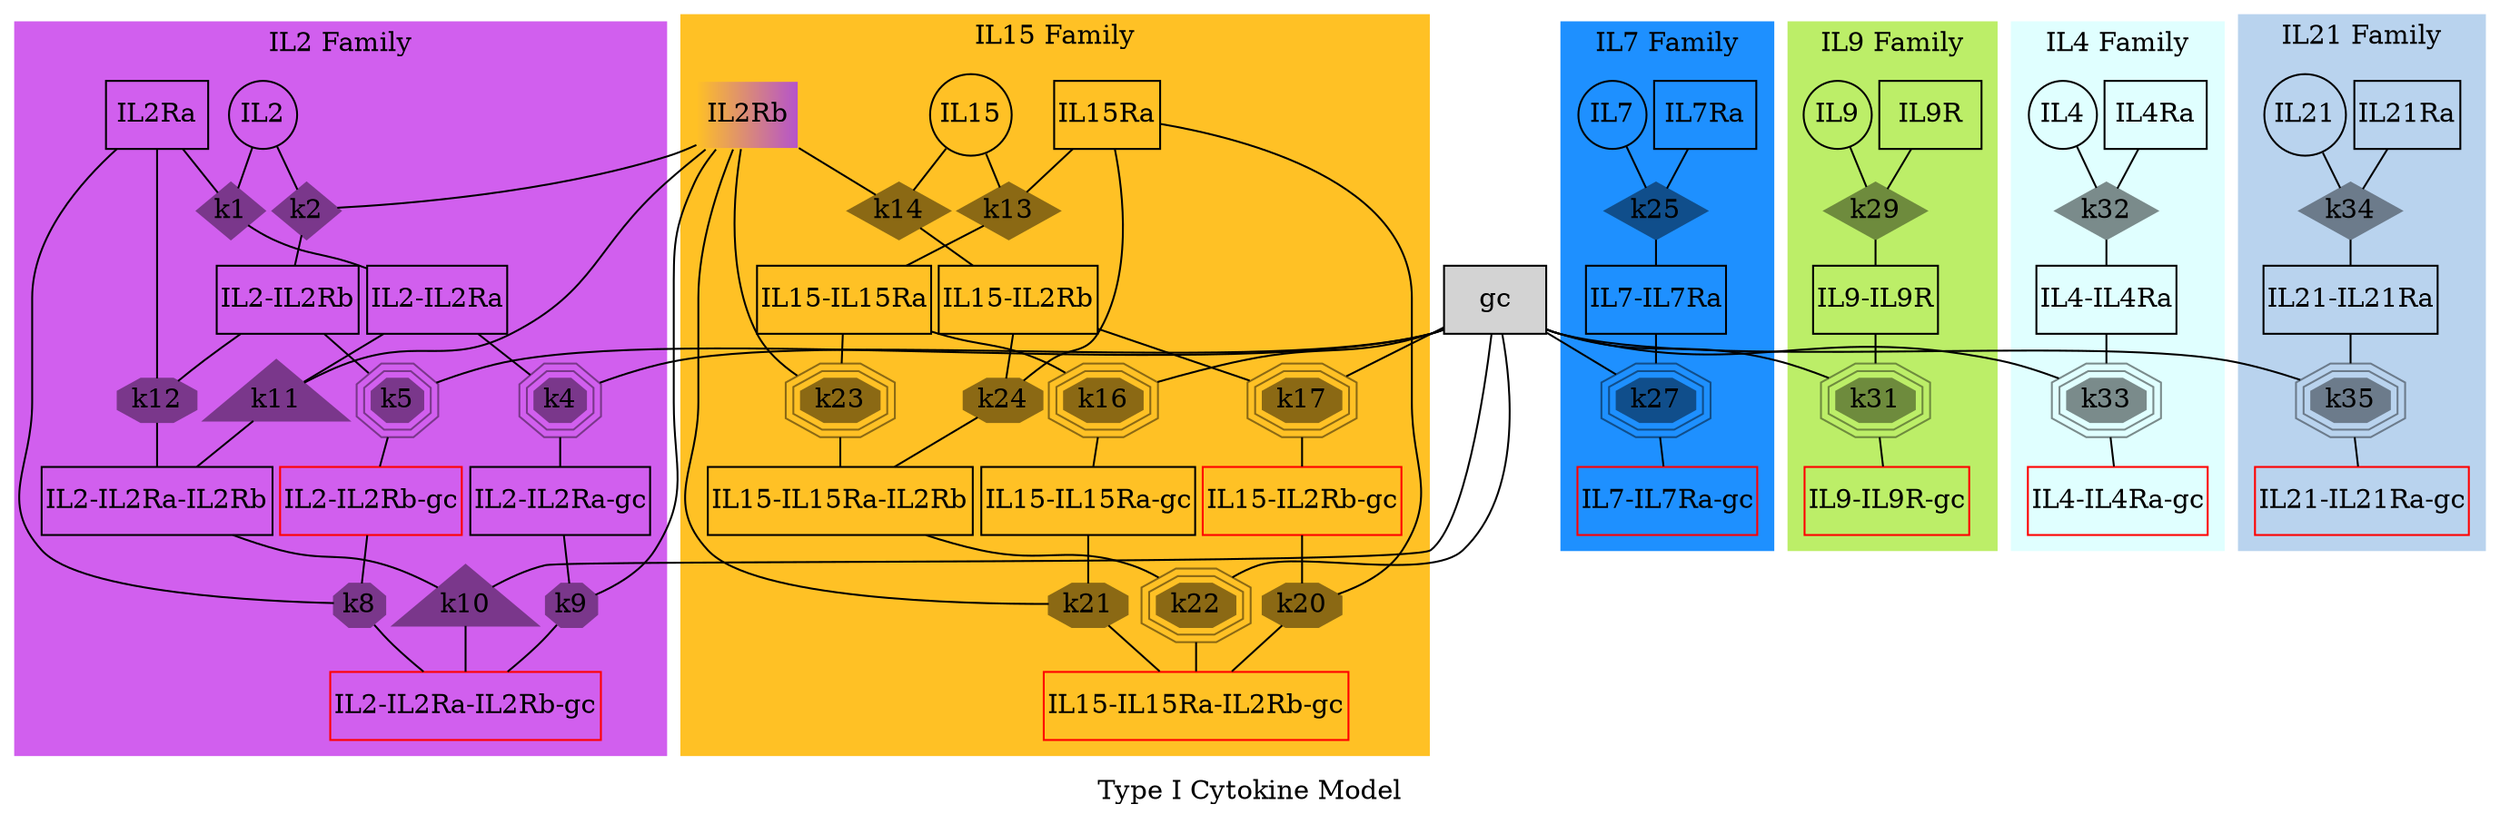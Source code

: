digraph cgamma_cytok {
    ratio = "compress";
    label = "Type I Cytokine Model";
    graph [pad=0, ranksep=0.2, nodesep=0.05];

    subgraph specises {
        node [margin=0.03];
        rank="max";
        "gc"    [shape=box, style=filled, BGCOLOR="white"];
    }

    subgraph species {
        node [margin=0.03];

        "IL2"   [shape=circle ];
        "IL2Ra" [shape=box   ];
        "IL2Rb" [shape=box, style=filled, color="goldenrod1:mediumorchid3"];
        "IL2-IL2Ra" [shape=box];
        "IL2-IL2Rb" [shape=box];
        "IL2-IL2Ra" [shape=box];
        "IL2-IL2Ra" [shape=box];
        "IL2-IL2Ra-IL2Rb" [shape=box ];
        "IL2-IL2Ra-gc" [shape=box ];
        "IL2-IL2Rb-gc" [shape=box, color=red ];
        "IL2-IL2Ra-IL2Rb-gc" [shape=box, color=red ];

        "IL15"  [shape=circle];
        "IL15Ra"    [shape=box];
        "IL15-IL15Ra"   [shape=box];
        "IL15-IL2Rb"    [shape=box];
        "IL15-IL15Ra-IL2Rb" [shape=box];
        "IL15-IL15Ra-gc"    [shape=box];
        "IL15-IL2Rb-gc" [shape=box, color=red];
        "IL15-IL15Ra-IL2Rb-gc"  [shape=box, color=red];

        "IL7"   [shape=circle];
        "IL7Ra" [shape=box];
        "IL7-IL7Ra" [shape=box];
        "IL7-IL7Ra-gc"  [shape=box, color=red];

        "IL9"   [shape=circle];
        "IL9R" [shape=box    ];
        "IL9-IL9R" [shape=box];
        "IL9-IL9R-gc" [shape=box, color=red ];

        "IL4"   [shape=circle];
        "IL4Ra" [shape=box    ];
        "IL4-IL4Ra" [shape=box];
        "IL4-IL4Ra-gc" [shape=box, color=red ];

        "IL21"   [shape=circle];
        "IL21Ra" [shape=box    ];
        "IL21-IL21Ra" [shape=box];
        "IL21-IL21Ra-gc" [shape=box, color=red ];
    }

    subgraph cluster_IL2 {
        style=filled;
    	color=mediumorchid2;
    	node [style=filled,color=mediumorchid4, margin=0];
        label= "IL2 Family"

        "k1" [shape=diamond,style=filled,height=.1,width=.1];
        "IL2" -> "k1" [dir=none,weight=1];
        "IL2Ra" -> "k1" [dir=none,weight=1];
        "k1" -> "IL2-IL2Ra" [dir=none, weight=2];

        "k2" [shape=diamond,style=filled,height=.1,width=.1];
        "IL2" -> "k2" [dir=none,weight=1];
        "IL2Rb" -> "k2" [dir=none,weight=1];
        "k2" -> "IL2-IL2Rb" [dir=none, weight=2];

        "k4" [shape=tripleoctagon,style=filled,height=.1,width=.1];
        "IL2-IL2Ra" -> "k4" [dir=none,weight=1];
        "gc" -> "k4" [dir=none,weight=1];
        "k4" -> "IL2-IL2Ra-gc" [dir=none, weight=2];

        "k5" [shape=tripleoctagon,style=filled,height=.1,width=.1];
        "IL2-IL2Rb" -> "k5" [dir=none,weight=1];
        "gc" -> "k5" [dir=none,weight=1];
        "k5" -> "IL2-IL2Rb-gc" [dir=none, weight=2];

        "k8" [shape=octagon,style=filled,height=.1,width=.1];
        "IL2-IL2Rb-gc" -> "k8" [dir=none,weight=1];
        "IL2Ra" -> "k8" [dir=none,weight=1];
        "k8" -> "IL2-IL2Ra-IL2Rb-gc" [dir=none, weight=2];

        "k9" [shape=octagon,style=filled,height=.1,width=.1];
        "IL2-IL2Ra-gc" -> "k9" [dir=none,weight=1];
        "IL2Rb" -> "k9" [dir=none,weight=1];
        "k9" -> "IL2-IL2Ra-IL2Rb-gc" [dir=none, weight=2];

        "k10" [shape=triangle,style=filled,height=.1,width=.04];
        "IL2-IL2Ra-IL2Rb" -> "k10" [dir=none,weight=1];
        "gc" -> "k10" [dir=none,weight=1];
        "k10" -> "IL2-IL2Ra-IL2Rb-gc" [dir=none, weight=2];

        "k11" [shape=triangle,style=filled,height=.1,width=.04];
        "IL2-IL2Ra" -> "k11" [dir=none,weight=1];
        "IL2Rb" -> "k11" [dir=none,weight=1];
        "k11" -> "IL2-IL2Ra-IL2Rb" [dir=none, weight=2];

        "k12" [shape=octagon,style=filled,height=.1,width=.1];
        "IL2-IL2Rb" -> "k12" [dir=none,weight=1];
        "IL2Ra" -> "k12" [dir=none,weight=1];
        "k12" -> "IL2-IL2Ra-IL2Rb" [dir=none, weight=2];
    }

    subgraph cluster_IL15 {
        style=filled;
    	color=goldenrod1;
    	node [style=filled,color=goldenrod4, margin=0];
        edge [dir=none, weight=1];
        label= "IL15 Family"

        "k13" [shape=diamond,style=filled,height=.1,width=.1];
        "IL15" -> "k13";
        "IL15Ra" -> "k13";
        "k13" -> "IL15-IL15Ra";

        "k14" [shape=diamond,style=filled,height=.1,width=.1];
        "IL15" -> "k14";
        "IL2Rb" -> "k14";
        "k14" -> "IL15-IL2Rb";

        "k16" [shape=tripleoctagon,style=filled,height=.1,width=.1];
        "IL15-IL15Ra" -> "k16";
        "gc" -> "k16";
        "k16" -> "IL15-IL15Ra-gc";

        "k17" [shape=tripleoctagon,style=filled,height=.1,width=.1];
        "IL15-IL2Rb" -> "k17";
        "gc" -> "k17";
        "k17" -> "IL15-IL2Rb-gc";

        "k20" [shape=octagon,style=filled,height=.1,width=.1];
        "IL15-IL2Rb-gc" -> "k20";
        "IL15Ra" -> "k20";
        "k20" -> "IL15-IL15Ra-IL2Rb-gc";

        "k21" [shape=octagon,style=filled,height=.1,width=.1];
        "IL15-IL15Ra-gc" -> "k21";
        "IL2Rb" -> "k21";
        "k21" -> "IL15-IL15Ra-IL2Rb-gc";

        "k22" [shape=tripleoctagon,style=filled,height=.1,width=.1];
        "IL15-IL15Ra-IL2Rb" -> "k22";
        "gc" -> "k22";
        "k22" -> "IL15-IL15Ra-IL2Rb-gc";

        "k23" [shape=tripleoctagon,style=filled,height=.1,width=.1];
        "IL15-IL15Ra" -> "k23";
        "IL2Rb" -> "k23";
        "k23" -> "IL15-IL15Ra-IL2Rb";

        "k24" [shape=octagon,style=filled,height=.1,width=.1];
        "IL15-IL2Rb" -> "k24";
        "IL15Ra" -> "k24";
        "k24" -> "IL15-IL15Ra-IL2Rb";
        }

    subgraph cluster_IL7 {
        style=filled;
    	color=dodgerblue;
    	node [style=filled,color=dodgerblue4, margin=0];
        edge [dir=none, weight=1];
        label= "IL7 Family"
        
        "k25" [shape=diamond,style=filled,height=.1,width=.1];
        "IL7" -> "k25";
        "IL7Ra" -> "k25";
        "k25" -> "IL7-IL7Ra";

        "k27" [shape=tripleoctagon,style=filled,height=.1,width=.1];
        "IL7-IL7Ra" -> "k27";
        "gc" -> "k27";
        "k27" -> "IL7-IL7Ra-gc";
    }

    subgraph cluster_IL9 {
        style=filled;
    	color=darkolivegreen2;
    	node [style=filled,color=darkolivegreen4, margin=0];
        edge [dir=none, weight=1];
        label= "IL9 Family"
        
        "k29" [shape=diamond, style=filled, height=.1, width=.1];
        "IL9" -> "k29";
        "IL9R" -> "k29";
        "k29" -> "IL9-IL9R";

        "k31" [shape=tripleoctagon,style=filled,height=.1,width=.1];
        "IL9-IL9R" -> "k31";
        "gc" -> "k31";
        "k31" -> "IL9-IL9R-gc";
    }

    subgraph cluster_IL4 {
        style=filled;
    	color=lightcyan;
    	node [style=filled, color=lightcyan4, margin=0];
        edge [dir=none, weight=1];
        label= "IL4 Family"
        
        "k32" [shape=diamond, style=filled, height=0.1, width=0.1];
        "IL4" -> "k32";
        "IL4Ra" -> "k32";
        "k32" -> "IL4-IL4Ra";

        "k33" [shape=tripleoctagon,style=filled,height=.1,width=.1];
        "IL4-IL4Ra" -> "k33";
        "gc" -> "k33";
        "k33" -> "IL4-IL4Ra-gc";
    }
    subgraph cluster_IL21 {
        style=filled;
    	color=slategray2;
    	node [style=filled, color=slategray4, margin=0];
        edge [dir=none, weight=1];
        label= "IL21 Family"
        
        "k34" [shape=diamond,style=filled,height=.1,width=.1];
        "IL21" -> "k34";
        "IL21Ra" -> "k34";
        "k34" -> "IL21-IL21Ra";

        "k35" [shape=tripleoctagon,style=filled, height=.1, width=.1];
        "IL21-IL21Ra" -> "k35";
        "gc" -> "k35";
        "k35" -> "IL21-IL21Ra-gc";
    }
}
